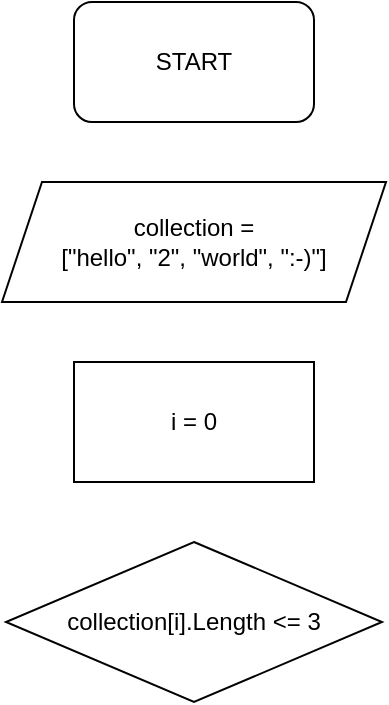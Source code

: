 <mxfile>
    <diagram id="3Ri-efTjIWwT2PAxcNE9" name="Page-1">
        <mxGraphModel dx="1204" dy="509" grid="1" gridSize="10" guides="1" tooltips="1" connect="1" arrows="1" fold="1" page="1" pageScale="1" pageWidth="827" pageHeight="1169" math="0" shadow="0">
            <root>
                <mxCell id="0"/>
                <mxCell id="1" parent="0"/>
                <mxCell id="2" value="START" style="rounded=1;whiteSpace=wrap;html=1;" vertex="1" parent="1">
                    <mxGeometry x="354" y="20" width="120" height="60" as="geometry"/>
                </mxCell>
                <mxCell id="3" value="collection = &lt;br&gt;[&quot;hello&quot;, &quot;2&quot;, &quot;world&quot;, &quot;:-)&quot;]" style="shape=parallelogram;perimeter=parallelogramPerimeter;whiteSpace=wrap;html=1;fixedSize=1;" vertex="1" parent="1">
                    <mxGeometry x="318" y="110" width="192" height="60" as="geometry"/>
                </mxCell>
                <mxCell id="4" value="collection[i].Length &amp;lt;= 3" style="rhombus;whiteSpace=wrap;html=1;" vertex="1" parent="1">
                    <mxGeometry x="320" y="290" width="188" height="80" as="geometry"/>
                </mxCell>
                <mxCell id="5" value="i = 0&lt;br&gt;" style="rounded=0;whiteSpace=wrap;html=1;" vertex="1" parent="1">
                    <mxGeometry x="354" y="200" width="120" height="60" as="geometry"/>
                </mxCell>
            </root>
        </mxGraphModel>
    </diagram>
</mxfile>